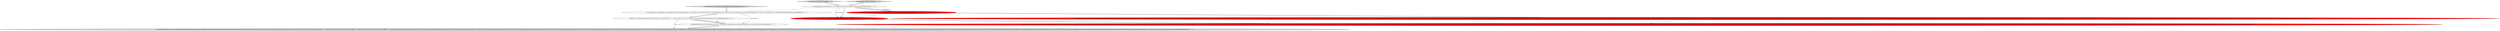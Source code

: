 digraph {
5 [style = filled, label = "JoinTestHelper.verifyCursors(new HashJoinSegmentStorageAdapter(factSegment.asStorageAdapter(),joinableClauses,joinFilterPreAnalysis).makeCursors(null,Intervals.ETERNITY,VirtualColumns.EMPTY,Granularities.ALL,false,null),ImmutableList.of(\"page\",\"countryIsoCode\",FACT_TO_COUNTRY_ON_ISO_CODE_PREFIX + \"countryIsoCode\",FACT_TO_COUNTRY_ON_ISO_CODE_PREFIX + \"countryName\",FACT_TO_COUNTRY_ON_ISO_CODE_PREFIX + \"countryNumber\"),ImmutableList.of(new Object((((edu.fdu.CPPDG.tinypdg.pe.ExpressionInfo@8a9cae,new Object((((edu.fdu.CPPDG.tinypdg.pe.ExpressionInfo@8a9cb6,new Object((((edu.fdu.CPPDG.tinypdg.pe.ExpressionInfo@8a9cbe,new Object((((edu.fdu.CPPDG.tinypdg.pe.ExpressionInfo@8a9cc6,new Object((((edu.fdu.CPPDG.tinypdg.pe.ExpressionInfo@8a9cce,new Object((((edu.fdu.CPPDG.tinypdg.pe.ExpressionInfo@8a9cd6,new Object((((edu.fdu.CPPDG.tinypdg.pe.ExpressionInfo@8a9cde,new Object((((edu.fdu.CPPDG.tinypdg.pe.ExpressionInfo@8a9ce6,new Object((((edu.fdu.CPPDG.tinypdg.pe.ExpressionInfo@8a9cee,new Object((((edu.fdu.CPPDG.tinypdg.pe.ExpressionInfo@8a9cf6,new Object((((edu.fdu.CPPDG.tinypdg.pe.ExpressionInfo@8a9cfe,new Object((((edu.fdu.CPPDG.tinypdg.pe.ExpressionInfo@8a9d06,new Object((((edu.fdu.CPPDG.tinypdg.pe.ExpressionInfo@8a9d0e,new Object((((edu.fdu.CPPDG.tinypdg.pe.ExpressionInfo@8a9d16,new Object((((edu.fdu.CPPDG.tinypdg.pe.ExpressionInfo@8a9d1e,new Object((((edu.fdu.CPPDG.tinypdg.pe.ExpressionInfo@8a9d26,new Object((((edu.fdu.CPPDG.tinypdg.pe.ExpressionInfo@8a9d2e,new Object((((edu.fdu.CPPDG.tinypdg.pe.ExpressionInfo@8a9d36,new Object((((edu.fdu.CPPDG.tinypdg.pe.ExpressionInfo@8a9d3e,new Object((((edu.fdu.CPPDG.tinypdg.pe.ExpressionInfo@8a9d46,new Object((((edu.fdu.CPPDG.tinypdg.pe.ExpressionInfo@8a9d4e,new Object((((edu.fdu.CPPDG.tinypdg.pe.ExpressionInfo@8a9d56,new Object((((edu.fdu.CPPDG.tinypdg.pe.ExpressionInfo@8a9d5e,new Object((((edu.fdu.CPPDG.tinypdg.pe.ExpressionInfo@8a9d66,new Object((((edu.fdu.CPPDG.tinypdg.pe.ExpressionInfo@8a9d6e,new Object((((edu.fdu.CPPDG.tinypdg.pe.ExpressionInfo@8a9d76,new Object((((edu.fdu.CPPDG.tinypdg.pe.ExpressionInfo@8a9d7e,new Object((((edu.fdu.CPPDG.tinypdg.pe.ExpressionInfo@8a9d86,new Object((((edu.fdu.CPPDG.tinypdg.pe.ExpressionInfo@8a9d8e))@@@5@@@['0', '1', '0']", fillcolor = red, shape = ellipse image = "AAA1AAABBB2BBB"];
6 [style = filled, label = "test_makeCursors_factToCountryLeft['0', '1', '0']", fillcolor = lightgray, shape = diamond image = "AAA0AAABBB2BBB"];
9 [style = filled, label = "JoinTestHelper.verifyCursors(new HashJoinSegmentStorageAdapter(factSegment.asStorageAdapter(),joinableClauses,joinFilterPreAnalysisGroup).makeCursors(filter,Intervals.ETERNITY,VirtualColumns.EMPTY,Granularities.ALL,false,null),ImmutableList.of(\"page\",\"countryIsoCode\",FACT_TO_COUNTRY_ON_ISO_CODE_PREFIX + \"countryIsoCode\",FACT_TO_COUNTRY_ON_ISO_CODE_PREFIX + \"countryName\",FACT_TO_COUNTRY_ON_ISO_CODE_PREFIX + \"countryNumber\"),ImmutableList.of(new Object((((edu.fdu.CPPDG.tinypdg.pe.ExpressionInfo@8a9dfa,new Object((((edu.fdu.CPPDG.tinypdg.pe.ExpressionInfo@8a9e02,new Object((((edu.fdu.CPPDG.tinypdg.pe.ExpressionInfo@8a9e0a,new Object((((edu.fdu.CPPDG.tinypdg.pe.ExpressionInfo@8a9e12,new Object((((edu.fdu.CPPDG.tinypdg.pe.ExpressionInfo@8a9e1a,new Object((((edu.fdu.CPPDG.tinypdg.pe.ExpressionInfo@8a9e22,new Object((((edu.fdu.CPPDG.tinypdg.pe.ExpressionInfo@8a9e2a,new Object((((edu.fdu.CPPDG.tinypdg.pe.ExpressionInfo@8a9e32,new Object((((edu.fdu.CPPDG.tinypdg.pe.ExpressionInfo@8a9e3a,new Object((((edu.fdu.CPPDG.tinypdg.pe.ExpressionInfo@8a9e42,new Object((((edu.fdu.CPPDG.tinypdg.pe.ExpressionInfo@8a9e4a,new Object((((edu.fdu.CPPDG.tinypdg.pe.ExpressionInfo@8a9e52,new Object((((edu.fdu.CPPDG.tinypdg.pe.ExpressionInfo@8a9e5a,new Object((((edu.fdu.CPPDG.tinypdg.pe.ExpressionInfo@8a9e62,new Object((((edu.fdu.CPPDG.tinypdg.pe.ExpressionInfo@8a9e6a,new Object((((edu.fdu.CPPDG.tinypdg.pe.ExpressionInfo@8a9e72,new Object((((edu.fdu.CPPDG.tinypdg.pe.ExpressionInfo@8a9e7a,new Object((((edu.fdu.CPPDG.tinypdg.pe.ExpressionInfo@8a9e82,new Object((((edu.fdu.CPPDG.tinypdg.pe.ExpressionInfo@8a9e8a,new Object((((edu.fdu.CPPDG.tinypdg.pe.ExpressionInfo@8a9e92,new Object((((edu.fdu.CPPDG.tinypdg.pe.ExpressionInfo@8a9e9a,new Object((((edu.fdu.CPPDG.tinypdg.pe.ExpressionInfo@8a9ea2,new Object((((edu.fdu.CPPDG.tinypdg.pe.ExpressionInfo@8a9eaa))@@@6@@@['0', '0', '1']", fillcolor = lightgray, shape = ellipse image = "AAA0AAABBB3BBB"];
3 [style = filled, label = "JoinTestHelper.verifyCursors(new HashJoinSegmentStorageAdapter(factSegment.asStorageAdapter(),joinableClauses,joinFilterPreAnalysisGroup).makeCursors(null,Intervals.ETERNITY,VirtualColumns.EMPTY,Granularities.ALL,false,null),ImmutableList.of(\"page\",\"countryIsoCode\",FACT_TO_COUNTRY_ON_ISO_CODE_PREFIX + \"countryIsoCode\",FACT_TO_COUNTRY_ON_ISO_CODE_PREFIX + \"countryName\",FACT_TO_COUNTRY_ON_ISO_CODE_PREFIX + \"countryNumber\"),ImmutableList.of(new Object((((edu.fdu.CPPDG.tinypdg.pe.ExpressionInfo@8a9b7e,new Object((((edu.fdu.CPPDG.tinypdg.pe.ExpressionInfo@8a9b86,new Object((((edu.fdu.CPPDG.tinypdg.pe.ExpressionInfo@8a9b8e,new Object((((edu.fdu.CPPDG.tinypdg.pe.ExpressionInfo@8a9b96,new Object((((edu.fdu.CPPDG.tinypdg.pe.ExpressionInfo@8a9b9e,new Object((((edu.fdu.CPPDG.tinypdg.pe.ExpressionInfo@8a9ba6,new Object((((edu.fdu.CPPDG.tinypdg.pe.ExpressionInfo@8a9bae,new Object((((edu.fdu.CPPDG.tinypdg.pe.ExpressionInfo@8a9bb6,new Object((((edu.fdu.CPPDG.tinypdg.pe.ExpressionInfo@8a9bbe,new Object((((edu.fdu.CPPDG.tinypdg.pe.ExpressionInfo@8a9bc6,new Object((((edu.fdu.CPPDG.tinypdg.pe.ExpressionInfo@8a9bce,new Object((((edu.fdu.CPPDG.tinypdg.pe.ExpressionInfo@8a9bd6,new Object((((edu.fdu.CPPDG.tinypdg.pe.ExpressionInfo@8a9bde,new Object((((edu.fdu.CPPDG.tinypdg.pe.ExpressionInfo@8a9be6,new Object((((edu.fdu.CPPDG.tinypdg.pe.ExpressionInfo@8a9bee,new Object((((edu.fdu.CPPDG.tinypdg.pe.ExpressionInfo@8a9bf6,new Object((((edu.fdu.CPPDG.tinypdg.pe.ExpressionInfo@8a9bfe,new Object((((edu.fdu.CPPDG.tinypdg.pe.ExpressionInfo@8a9c06,new Object((((edu.fdu.CPPDG.tinypdg.pe.ExpressionInfo@8a9c0e,new Object((((edu.fdu.CPPDG.tinypdg.pe.ExpressionInfo@8a9c16,new Object((((edu.fdu.CPPDG.tinypdg.pe.ExpressionInfo@8a9c1e,new Object((((edu.fdu.CPPDG.tinypdg.pe.ExpressionInfo@8a9c26,new Object((((edu.fdu.CPPDG.tinypdg.pe.ExpressionInfo@8a9c2e,new Object((((edu.fdu.CPPDG.tinypdg.pe.ExpressionInfo@8a9c36,new Object((((edu.fdu.CPPDG.tinypdg.pe.ExpressionInfo@8a9c3e,new Object((((edu.fdu.CPPDG.tinypdg.pe.ExpressionInfo@8a9c46,new Object((((edu.fdu.CPPDG.tinypdg.pe.ExpressionInfo@8a9c4e,new Object((((edu.fdu.CPPDG.tinypdg.pe.ExpressionInfo@8a9c56,new Object((((edu.fdu.CPPDG.tinypdg.pe.ExpressionInfo@8a9c5e))@@@5@@@['1', '0', '0']", fillcolor = red, shape = ellipse image = "AAA1AAABBB1BBB"];
11 [style = filled, label = "Filter filter = new ExpressionDimFilter(StringUtils.format(\"\"%scountryIsoCode\" == countryIsoCode\",FACT_TO_COUNTRY_ON_ISO_CODE_PREFIX),ExprMacroTable.nil()).toFilter()@@@4@@@['0', '0', '1']", fillcolor = white, shape = ellipse image = "AAA0AAABBB3BBB"];
1 [style = filled, label = "List<JoinableClause> joinableClauses = ImmutableList.of(factToCountryOnIsoCode(JoinType.LEFT))@@@3@@@['1', '1', '0']", fillcolor = white, shape = ellipse image = "AAA0AAABBB1BBB"];
4 [style = filled, label = "JoinFilterPreAnalysis joinFilterPreAnalysis = makeDefaultConfigPreAnalysis(null,joinableClauses,VirtualColumns.EMPTY)@@@4@@@['0', '1', '0']", fillcolor = red, shape = ellipse image = "AAA1AAABBB2BBB"];
10 [style = filled, label = "test_makeCursors_factToCountryInnerWithFilterInsteadOfRealJoinCondition['0', '0', '1']", fillcolor = lightgray, shape = diamond image = "AAA0AAABBB3BBB"];
0 [style = filled, label = "test_makeCursors_factToCountryLeft['1', '0', '0']", fillcolor = lightgray, shape = diamond image = "AAA0AAABBB1BBB"];
2 [style = filled, label = "JoinFilterPreAnalysisGroup joinFilterPreAnalysisGroup = makeDefaultConfigPreAnalysisGroup(null,joinableClauses,VirtualColumns.EMPTY)@@@4@@@['1', '0', '0']", fillcolor = red, shape = ellipse image = "AAA1AAABBB1BBB"];
8 [style = filled, label = "JoinFilterPreAnalysisGroup joinFilterPreAnalysisGroup = makeDefaultConfigPreAnalysisGroup(filter,joinableClauses,VirtualColumns.EMPTY)@@@5@@@['0', '0', '1']", fillcolor = white, shape = ellipse image = "AAA0AAABBB3BBB"];
7 [style = filled, label = "List<JoinableClause> joinableClauses = ImmutableList.of(new JoinableClause(FACT_TO_COUNTRY_ON_ISO_CODE_PREFIX,new IndexedTableJoinable(countriesTable),JoinType.INNER,JoinConditionAnalysis.forExpression(\"1\",FACT_TO_COUNTRY_ON_ISO_CODE_PREFIX,ExprMacroTable.nil())))@@@3@@@['0', '0', '1']", fillcolor = white, shape = ellipse image = "AAA0AAABBB3BBB"];
3->5 [style = dashed, label="0"];
6->1 [style = bold, label=""];
11->8 [style = bold, label=""];
1->4 [style = solid, label="joinableClauses"];
1->2 [style = bold, label=""];
11->8 [style = solid, label="filter"];
1->4 [style = bold, label=""];
7->11 [style = bold, label=""];
11->9 [style = solid, label="filter"];
1->7 [style = dashed, label="0"];
7->8 [style = solid, label="joinableClauses"];
4->5 [style = bold, label=""];
0->1 [style = bold, label=""];
10->7 [style = bold, label=""];
1->2 [style = solid, label="joinableClauses"];
2->3 [style = bold, label=""];
2->4 [style = dashed, label="0"];
8->9 [style = bold, label=""];
}
